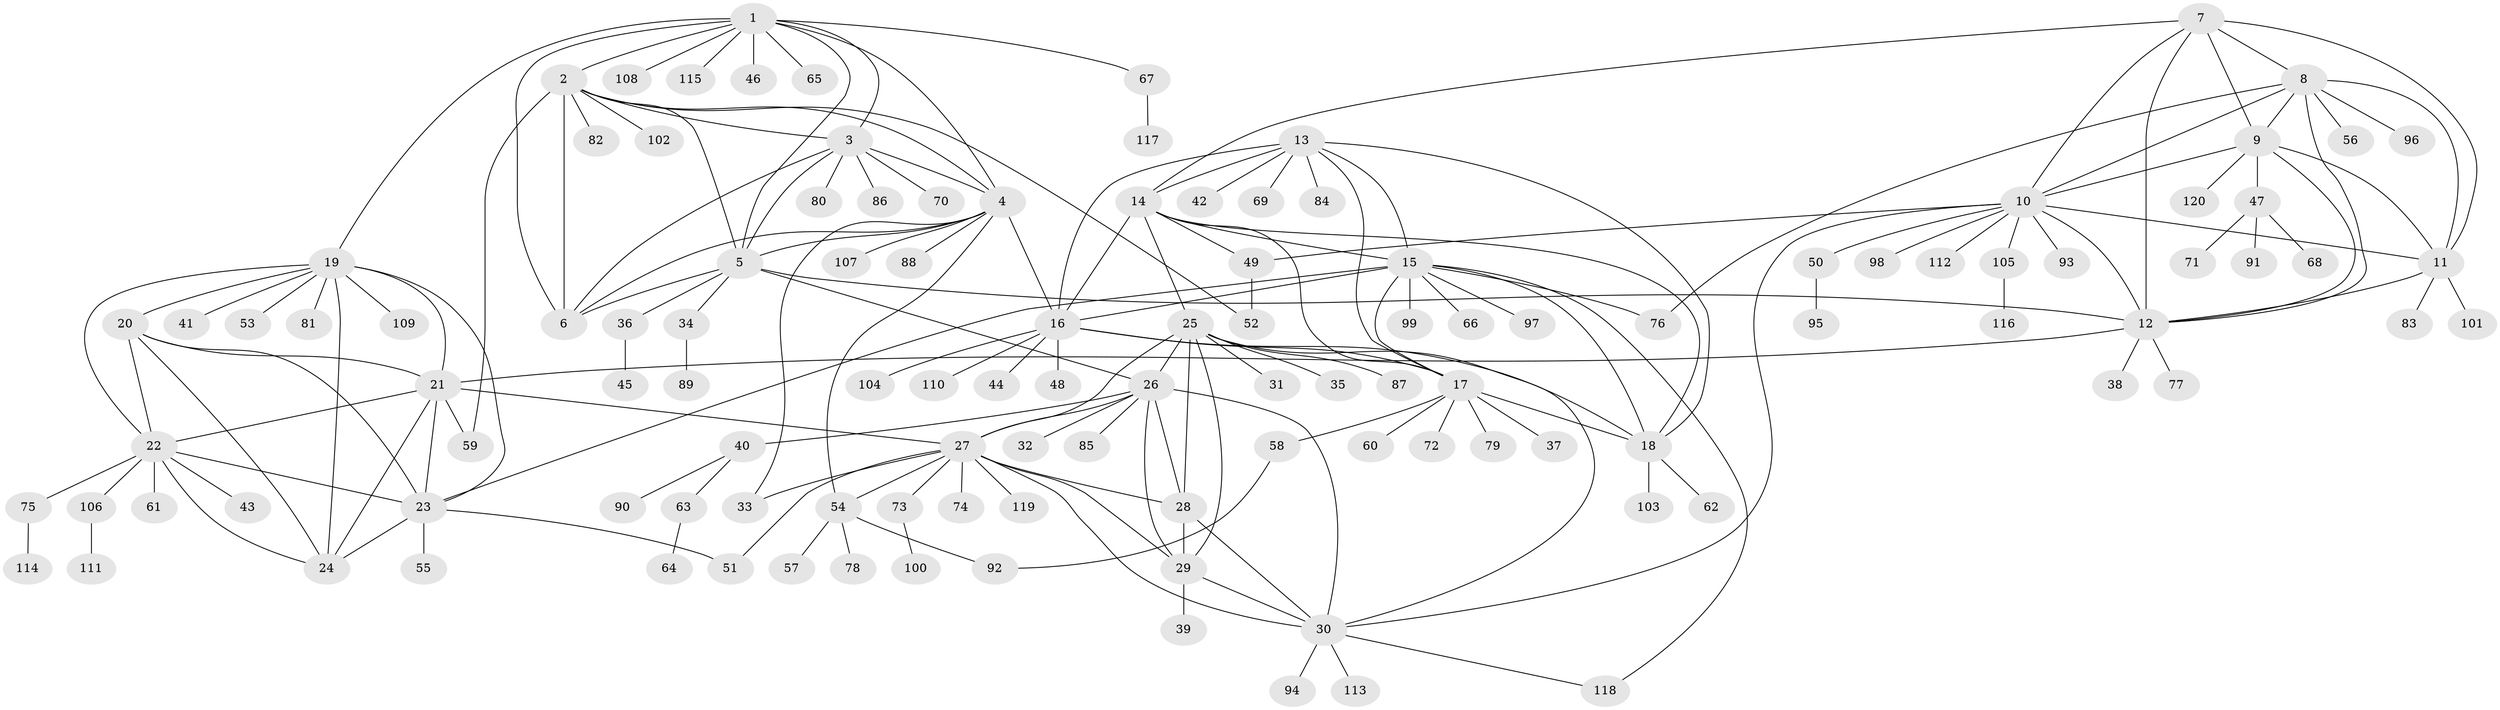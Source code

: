 // coarse degree distribution, {8: 0.06315789473684211, 7: 0.042105263157894736, 10: 0.010526315789473684, 9: 0.010526315789473684, 16: 0.010526315789473684, 5: 0.021052631578947368, 13: 0.010526315789473684, 12: 0.010526315789473684, 4: 0.042105263157894736, 14: 0.010526315789473684, 1: 0.6736842105263158, 2: 0.07368421052631578, 3: 0.021052631578947368}
// Generated by graph-tools (version 1.1) at 2025/52/02/27/25 19:52:19]
// undirected, 120 vertices, 184 edges
graph export_dot {
graph [start="1"]
  node [color=gray90,style=filled];
  1;
  2;
  3;
  4;
  5;
  6;
  7;
  8;
  9;
  10;
  11;
  12;
  13;
  14;
  15;
  16;
  17;
  18;
  19;
  20;
  21;
  22;
  23;
  24;
  25;
  26;
  27;
  28;
  29;
  30;
  31;
  32;
  33;
  34;
  35;
  36;
  37;
  38;
  39;
  40;
  41;
  42;
  43;
  44;
  45;
  46;
  47;
  48;
  49;
  50;
  51;
  52;
  53;
  54;
  55;
  56;
  57;
  58;
  59;
  60;
  61;
  62;
  63;
  64;
  65;
  66;
  67;
  68;
  69;
  70;
  71;
  72;
  73;
  74;
  75;
  76;
  77;
  78;
  79;
  80;
  81;
  82;
  83;
  84;
  85;
  86;
  87;
  88;
  89;
  90;
  91;
  92;
  93;
  94;
  95;
  96;
  97;
  98;
  99;
  100;
  101;
  102;
  103;
  104;
  105;
  106;
  107;
  108;
  109;
  110;
  111;
  112;
  113;
  114;
  115;
  116;
  117;
  118;
  119;
  120;
  1 -- 2;
  1 -- 3;
  1 -- 4;
  1 -- 5;
  1 -- 6;
  1 -- 19;
  1 -- 46;
  1 -- 65;
  1 -- 67;
  1 -- 108;
  1 -- 115;
  2 -- 3;
  2 -- 4;
  2 -- 5;
  2 -- 6;
  2 -- 52;
  2 -- 59;
  2 -- 82;
  2 -- 102;
  3 -- 4;
  3 -- 5;
  3 -- 6;
  3 -- 70;
  3 -- 80;
  3 -- 86;
  4 -- 5;
  4 -- 6;
  4 -- 16;
  4 -- 33;
  4 -- 54;
  4 -- 88;
  4 -- 107;
  5 -- 6;
  5 -- 12;
  5 -- 26;
  5 -- 34;
  5 -- 36;
  7 -- 8;
  7 -- 9;
  7 -- 10;
  7 -- 11;
  7 -- 12;
  7 -- 14;
  8 -- 9;
  8 -- 10;
  8 -- 11;
  8 -- 12;
  8 -- 56;
  8 -- 76;
  8 -- 96;
  9 -- 10;
  9 -- 11;
  9 -- 12;
  9 -- 47;
  9 -- 120;
  10 -- 11;
  10 -- 12;
  10 -- 30;
  10 -- 49;
  10 -- 50;
  10 -- 93;
  10 -- 98;
  10 -- 105;
  10 -- 112;
  11 -- 12;
  11 -- 83;
  11 -- 101;
  12 -- 21;
  12 -- 38;
  12 -- 77;
  13 -- 14;
  13 -- 15;
  13 -- 16;
  13 -- 17;
  13 -- 18;
  13 -- 42;
  13 -- 69;
  13 -- 84;
  14 -- 15;
  14 -- 16;
  14 -- 17;
  14 -- 18;
  14 -- 25;
  14 -- 49;
  15 -- 16;
  15 -- 17;
  15 -- 18;
  15 -- 23;
  15 -- 66;
  15 -- 76;
  15 -- 97;
  15 -- 99;
  15 -- 118;
  16 -- 17;
  16 -- 18;
  16 -- 44;
  16 -- 48;
  16 -- 104;
  16 -- 110;
  17 -- 18;
  17 -- 37;
  17 -- 58;
  17 -- 60;
  17 -- 72;
  17 -- 79;
  18 -- 62;
  18 -- 103;
  19 -- 20;
  19 -- 21;
  19 -- 22;
  19 -- 23;
  19 -- 24;
  19 -- 41;
  19 -- 53;
  19 -- 81;
  19 -- 109;
  20 -- 21;
  20 -- 22;
  20 -- 23;
  20 -- 24;
  21 -- 22;
  21 -- 23;
  21 -- 24;
  21 -- 27;
  21 -- 59;
  22 -- 23;
  22 -- 24;
  22 -- 43;
  22 -- 61;
  22 -- 75;
  22 -- 106;
  23 -- 24;
  23 -- 51;
  23 -- 55;
  25 -- 26;
  25 -- 27;
  25 -- 28;
  25 -- 29;
  25 -- 30;
  25 -- 31;
  25 -- 35;
  25 -- 87;
  26 -- 27;
  26 -- 28;
  26 -- 29;
  26 -- 30;
  26 -- 32;
  26 -- 40;
  26 -- 85;
  27 -- 28;
  27 -- 29;
  27 -- 30;
  27 -- 33;
  27 -- 51;
  27 -- 54;
  27 -- 73;
  27 -- 74;
  27 -- 119;
  28 -- 29;
  28 -- 30;
  29 -- 30;
  29 -- 39;
  30 -- 94;
  30 -- 113;
  30 -- 118;
  34 -- 89;
  36 -- 45;
  40 -- 63;
  40 -- 90;
  47 -- 68;
  47 -- 71;
  47 -- 91;
  49 -- 52;
  50 -- 95;
  54 -- 57;
  54 -- 78;
  54 -- 92;
  58 -- 92;
  63 -- 64;
  67 -- 117;
  73 -- 100;
  75 -- 114;
  105 -- 116;
  106 -- 111;
}

